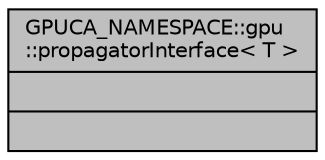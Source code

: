digraph "GPUCA_NAMESPACE::gpu::propagatorInterface&lt; T &gt;"
{
 // INTERACTIVE_SVG=YES
  bgcolor="transparent";
  edge [fontname="Helvetica",fontsize="10",labelfontname="Helvetica",labelfontsize="10"];
  node [fontname="Helvetica",fontsize="10",shape=record];
  Node1 [label="{GPUCA_NAMESPACE::gpu\l::propagatorInterface\< T \>\n||}",height=0.2,width=0.4,color="black", fillcolor="grey75", style="filled", fontcolor="black"];
}
